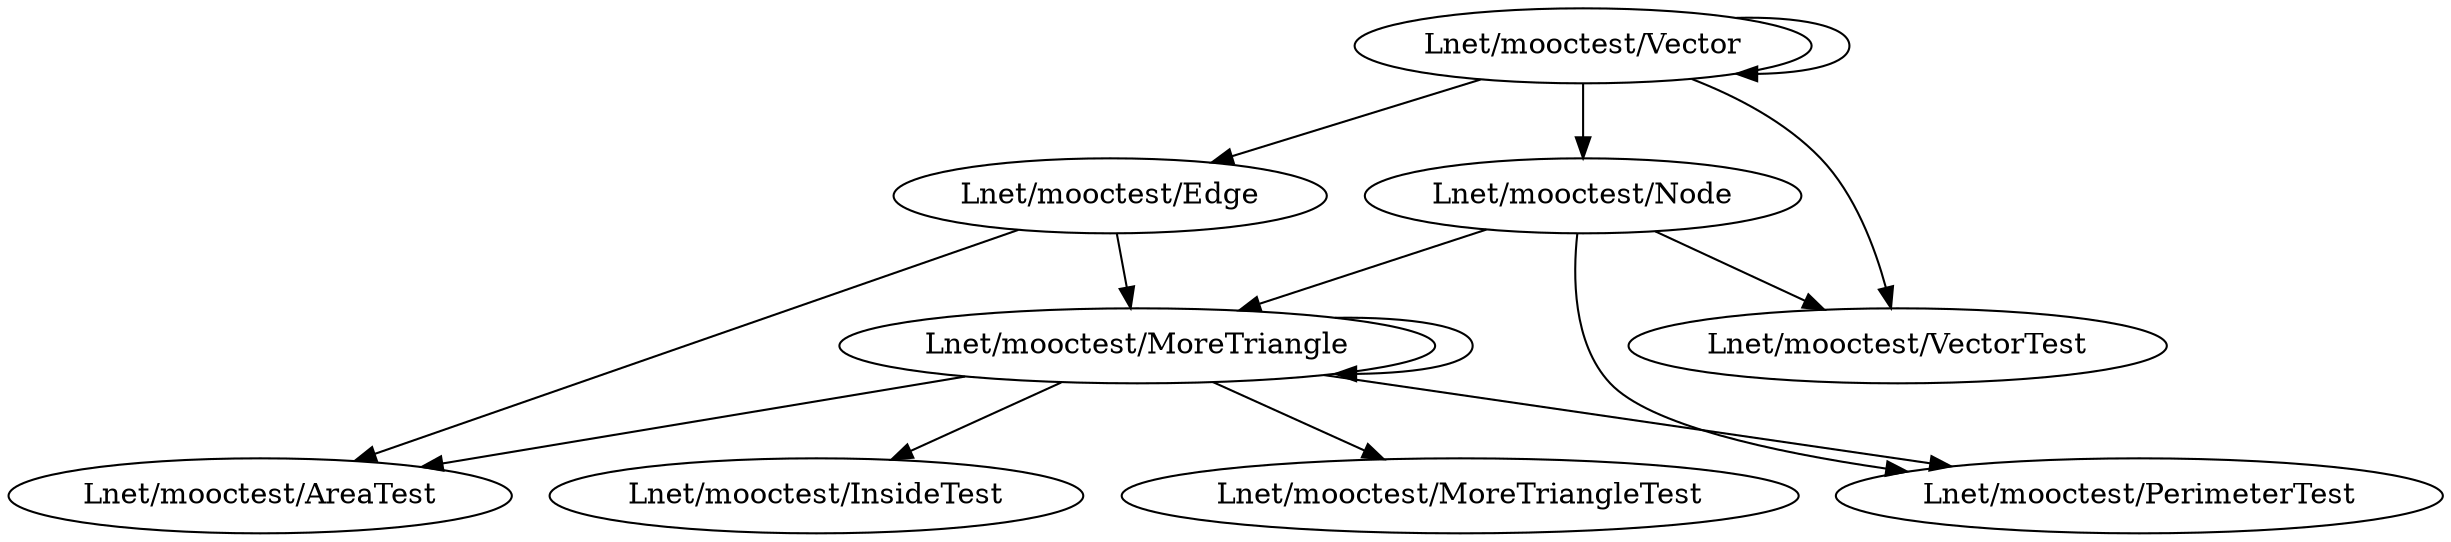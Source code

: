 digraph class {
    "Lnet/mooctest/Edge" -> "Lnet/mooctest/MoreTriangle";
    "Lnet/mooctest/Node" -> "Lnet/mooctest/VectorTest";
    "Lnet/mooctest/Vector" -> "Lnet/mooctest/Node";
    "Lnet/mooctest/Node" -> "Lnet/mooctest/PerimeterTest";
    "Lnet/mooctest/Node" -> "Lnet/mooctest/MoreTriangle";
    "Lnet/mooctest/MoreTriangle" -> "Lnet/mooctest/InsideTest";
    "Lnet/mooctest/MoreTriangle" -> "Lnet/mooctest/AreaTest";
    "Lnet/mooctest/MoreTriangle" -> "Lnet/mooctest/PerimeterTest";
    "Lnet/mooctest/Edge" -> "Lnet/mooctest/AreaTest";
    "Lnet/mooctest/Vector" -> "Lnet/mooctest/Vector";
    "Lnet/mooctest/Vector" -> "Lnet/mooctest/Edge";
    "Lnet/mooctest/MoreTriangle" -> "Lnet/mooctest/MoreTriangleTest";
    "Lnet/mooctest/MoreTriangle" -> "Lnet/mooctest/MoreTriangle";
    "Lnet/mooctest/Vector" -> "Lnet/mooctest/VectorTest";
}
